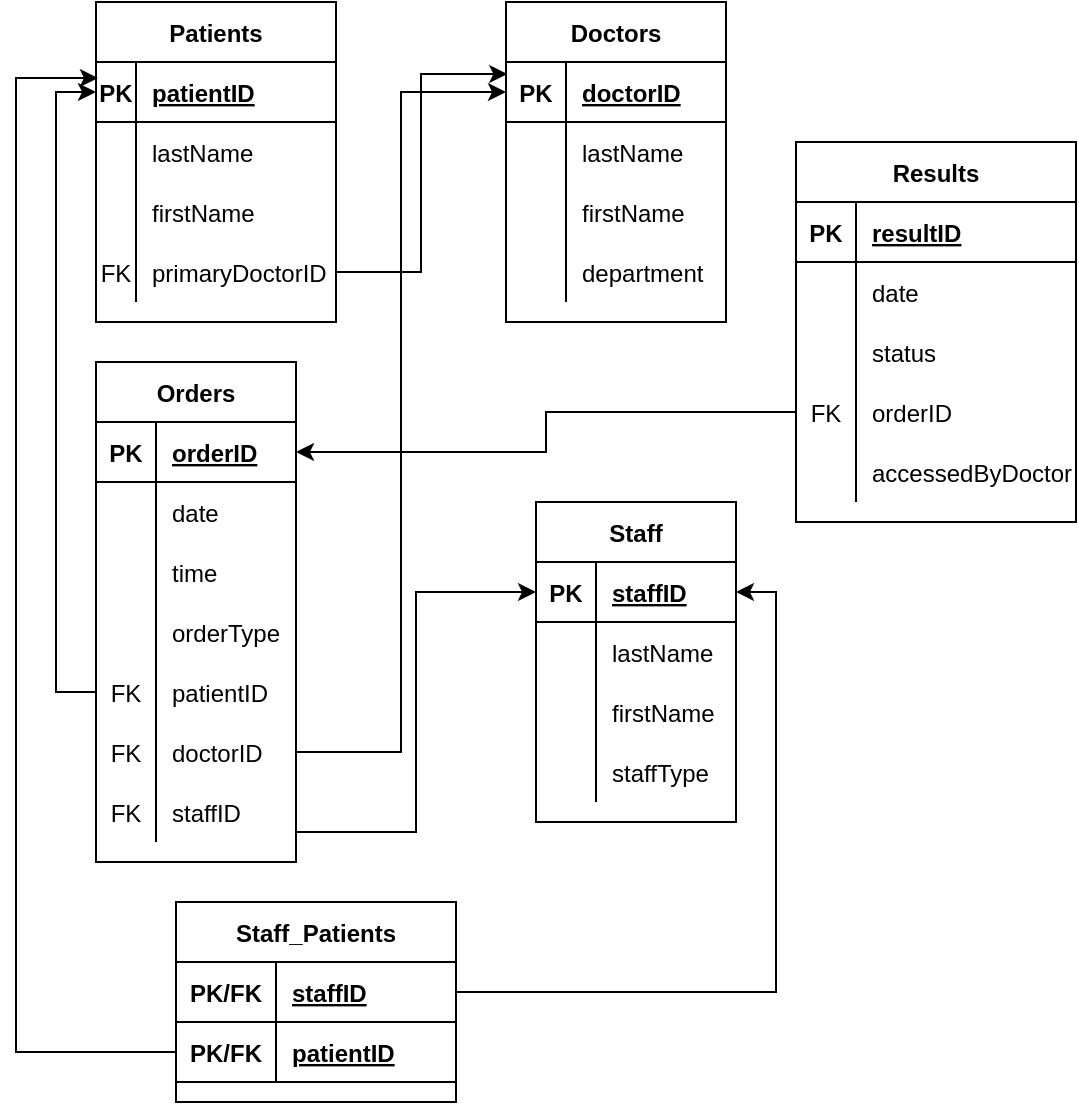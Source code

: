 <mxfile version="13.10.9" type="github"><diagram id="1gTcSTRerE9O9IHAqBUY" name="Page-1"><mxGraphModel dx="964" dy="842" grid="1" gridSize="10" guides="1" tooltips="1" connect="1" arrows="1" fold="1" page="1" pageScale="1" pageWidth="850" pageHeight="1100" math="0" shadow="0"><root><mxCell id="0"/><mxCell id="1" parent="0"/><mxCell id="Il_Cm6ebuPqQ7urjDI85-1" value="Doctors" style="shape=table;startSize=30;container=1;collapsible=1;childLayout=tableLayout;fixedRows=1;rowLines=0;fontStyle=1;align=center;resizeLast=1;" vertex="1" parent="1"><mxGeometry x="315" y="60" width="110" height="160" as="geometry"/></mxCell><mxCell id="Il_Cm6ebuPqQ7urjDI85-2" value="" style="shape=partialRectangle;collapsible=0;dropTarget=0;pointerEvents=0;fillColor=none;top=0;left=0;bottom=1;right=0;points=[[0,0.5],[1,0.5]];portConstraint=eastwest;" vertex="1" parent="Il_Cm6ebuPqQ7urjDI85-1"><mxGeometry y="30" width="110" height="30" as="geometry"/></mxCell><mxCell id="Il_Cm6ebuPqQ7urjDI85-3" value="PK" style="shape=partialRectangle;connectable=0;fillColor=none;top=0;left=0;bottom=0;right=0;fontStyle=1;overflow=hidden;" vertex="1" parent="Il_Cm6ebuPqQ7urjDI85-2"><mxGeometry width="30" height="30" as="geometry"/></mxCell><mxCell id="Il_Cm6ebuPqQ7urjDI85-4" value="doctorID" style="shape=partialRectangle;connectable=0;fillColor=none;top=0;left=0;bottom=0;right=0;align=left;spacingLeft=6;fontStyle=5;overflow=hidden;" vertex="1" parent="Il_Cm6ebuPqQ7urjDI85-2"><mxGeometry x="30" width="80" height="30" as="geometry"/></mxCell><mxCell id="Il_Cm6ebuPqQ7urjDI85-5" value="" style="shape=partialRectangle;collapsible=0;dropTarget=0;pointerEvents=0;fillColor=none;top=0;left=0;bottom=0;right=0;points=[[0,0.5],[1,0.5]];portConstraint=eastwest;" vertex="1" parent="Il_Cm6ebuPqQ7urjDI85-1"><mxGeometry y="60" width="110" height="30" as="geometry"/></mxCell><mxCell id="Il_Cm6ebuPqQ7urjDI85-6" value="" style="shape=partialRectangle;connectable=0;fillColor=none;top=0;left=0;bottom=0;right=0;editable=1;overflow=hidden;" vertex="1" parent="Il_Cm6ebuPqQ7urjDI85-5"><mxGeometry width="30" height="30" as="geometry"/></mxCell><mxCell id="Il_Cm6ebuPqQ7urjDI85-7" value="lastName" style="shape=partialRectangle;connectable=0;fillColor=none;top=0;left=0;bottom=0;right=0;align=left;spacingLeft=6;overflow=hidden;" vertex="1" parent="Il_Cm6ebuPqQ7urjDI85-5"><mxGeometry x="30" width="80" height="30" as="geometry"/></mxCell><mxCell id="Il_Cm6ebuPqQ7urjDI85-8" value="" style="shape=partialRectangle;collapsible=0;dropTarget=0;pointerEvents=0;fillColor=none;top=0;left=0;bottom=0;right=0;points=[[0,0.5],[1,0.5]];portConstraint=eastwest;" vertex="1" parent="Il_Cm6ebuPqQ7urjDI85-1"><mxGeometry y="90" width="110" height="30" as="geometry"/></mxCell><mxCell id="Il_Cm6ebuPqQ7urjDI85-9" value="" style="shape=partialRectangle;connectable=0;fillColor=none;top=0;left=0;bottom=0;right=0;editable=1;overflow=hidden;" vertex="1" parent="Il_Cm6ebuPqQ7urjDI85-8"><mxGeometry width="30" height="30" as="geometry"/></mxCell><mxCell id="Il_Cm6ebuPqQ7urjDI85-10" value="firstName" style="shape=partialRectangle;connectable=0;fillColor=none;top=0;left=0;bottom=0;right=0;align=left;spacingLeft=6;overflow=hidden;" vertex="1" parent="Il_Cm6ebuPqQ7urjDI85-8"><mxGeometry x="30" width="80" height="30" as="geometry"/></mxCell><mxCell id="Il_Cm6ebuPqQ7urjDI85-11" value="" style="shape=partialRectangle;collapsible=0;dropTarget=0;pointerEvents=0;fillColor=none;top=0;left=0;bottom=0;right=0;points=[[0,0.5],[1,0.5]];portConstraint=eastwest;" vertex="1" parent="Il_Cm6ebuPqQ7urjDI85-1"><mxGeometry y="120" width="110" height="30" as="geometry"/></mxCell><mxCell id="Il_Cm6ebuPqQ7urjDI85-12" value="" style="shape=partialRectangle;connectable=0;fillColor=none;top=0;left=0;bottom=0;right=0;editable=1;overflow=hidden;" vertex="1" parent="Il_Cm6ebuPqQ7urjDI85-11"><mxGeometry width="30" height="30" as="geometry"/></mxCell><mxCell id="Il_Cm6ebuPqQ7urjDI85-13" value="department" style="shape=partialRectangle;connectable=0;fillColor=none;top=0;left=0;bottom=0;right=0;align=left;spacingLeft=6;overflow=hidden;" vertex="1" parent="Il_Cm6ebuPqQ7urjDI85-11"><mxGeometry x="30" width="80" height="30" as="geometry"/></mxCell><mxCell id="Il_Cm6ebuPqQ7urjDI85-14" value="Patients" style="shape=table;startSize=30;container=1;collapsible=1;childLayout=tableLayout;fixedRows=1;rowLines=0;fontStyle=1;align=center;resizeLast=1;" vertex="1" parent="1"><mxGeometry x="110" y="60" width="120" height="160" as="geometry"/></mxCell><mxCell id="Il_Cm6ebuPqQ7urjDI85-15" value="" style="shape=partialRectangle;collapsible=0;dropTarget=0;pointerEvents=0;fillColor=none;top=0;left=0;bottom=1;right=0;points=[[0,0.5],[1,0.5]];portConstraint=eastwest;" vertex="1" parent="Il_Cm6ebuPqQ7urjDI85-14"><mxGeometry y="30" width="120" height="30" as="geometry"/></mxCell><mxCell id="Il_Cm6ebuPqQ7urjDI85-16" value="PK" style="shape=partialRectangle;connectable=0;fillColor=none;top=0;left=0;bottom=0;right=0;fontStyle=1;overflow=hidden;" vertex="1" parent="Il_Cm6ebuPqQ7urjDI85-15"><mxGeometry width="20" height="30" as="geometry"/></mxCell><mxCell id="Il_Cm6ebuPqQ7urjDI85-17" value="patientID" style="shape=partialRectangle;connectable=0;fillColor=none;top=0;left=0;bottom=0;right=0;align=left;spacingLeft=6;fontStyle=5;overflow=hidden;" vertex="1" parent="Il_Cm6ebuPqQ7urjDI85-15"><mxGeometry x="20" width="100" height="30" as="geometry"/></mxCell><mxCell id="Il_Cm6ebuPqQ7urjDI85-18" value="" style="shape=partialRectangle;collapsible=0;dropTarget=0;pointerEvents=0;fillColor=none;top=0;left=0;bottom=0;right=0;points=[[0,0.5],[1,0.5]];portConstraint=eastwest;" vertex="1" parent="Il_Cm6ebuPqQ7urjDI85-14"><mxGeometry y="60" width="120" height="30" as="geometry"/></mxCell><mxCell id="Il_Cm6ebuPqQ7urjDI85-19" value="" style="shape=partialRectangle;connectable=0;fillColor=none;top=0;left=0;bottom=0;right=0;editable=1;overflow=hidden;" vertex="1" parent="Il_Cm6ebuPqQ7urjDI85-18"><mxGeometry width="20" height="30" as="geometry"/></mxCell><mxCell id="Il_Cm6ebuPqQ7urjDI85-20" value="lastName" style="shape=partialRectangle;connectable=0;fillColor=none;top=0;left=0;bottom=0;right=0;align=left;spacingLeft=6;overflow=hidden;" vertex="1" parent="Il_Cm6ebuPqQ7urjDI85-18"><mxGeometry x="20" width="100" height="30" as="geometry"/></mxCell><mxCell id="Il_Cm6ebuPqQ7urjDI85-21" value="" style="shape=partialRectangle;collapsible=0;dropTarget=0;pointerEvents=0;fillColor=none;top=0;left=0;bottom=0;right=0;points=[[0,0.5],[1,0.5]];portConstraint=eastwest;" vertex="1" parent="Il_Cm6ebuPqQ7urjDI85-14"><mxGeometry y="90" width="120" height="30" as="geometry"/></mxCell><mxCell id="Il_Cm6ebuPqQ7urjDI85-22" value="" style="shape=partialRectangle;connectable=0;fillColor=none;top=0;left=0;bottom=0;right=0;editable=1;overflow=hidden;" vertex="1" parent="Il_Cm6ebuPqQ7urjDI85-21"><mxGeometry width="20" height="30" as="geometry"/></mxCell><mxCell id="Il_Cm6ebuPqQ7urjDI85-23" value="firstName" style="shape=partialRectangle;connectable=0;fillColor=none;top=0;left=0;bottom=0;right=0;align=left;spacingLeft=6;overflow=hidden;" vertex="1" parent="Il_Cm6ebuPqQ7urjDI85-21"><mxGeometry x="20" width="100" height="30" as="geometry"/></mxCell><mxCell id="Il_Cm6ebuPqQ7urjDI85-24" value="" style="shape=partialRectangle;collapsible=0;dropTarget=0;pointerEvents=0;fillColor=none;top=0;left=0;bottom=0;right=0;points=[[0,0.5],[1,0.5]];portConstraint=eastwest;" vertex="1" parent="Il_Cm6ebuPqQ7urjDI85-14"><mxGeometry y="120" width="120" height="30" as="geometry"/></mxCell><mxCell id="Il_Cm6ebuPqQ7urjDI85-25" value="FK" style="shape=partialRectangle;connectable=0;fillColor=none;top=0;left=0;bottom=0;right=0;editable=1;overflow=hidden;" vertex="1" parent="Il_Cm6ebuPqQ7urjDI85-24"><mxGeometry width="20" height="30" as="geometry"/></mxCell><mxCell id="Il_Cm6ebuPqQ7urjDI85-26" value="primaryDoctorID" style="shape=partialRectangle;connectable=0;fillColor=none;top=0;left=0;bottom=0;right=0;align=left;spacingLeft=6;overflow=hidden;" vertex="1" parent="Il_Cm6ebuPqQ7urjDI85-24"><mxGeometry x="20" width="100" height="30" as="geometry"/></mxCell><mxCell id="Il_Cm6ebuPqQ7urjDI85-32" style="edgeStyle=orthogonalEdgeStyle;rounded=0;orthogonalLoop=1;jettySize=auto;html=1;" edge="1" parent="Il_Cm6ebuPqQ7urjDI85-14" target="Il_Cm6ebuPqQ7urjDI85-24"><mxGeometry relative="1" as="geometry"><mxPoint y="135" as="sourcePoint"/><Array as="points"><mxPoint x="10" y="135"/><mxPoint x="10" y="135"/></Array></mxGeometry></mxCell><mxCell id="Il_Cm6ebuPqQ7urjDI85-27" style="edgeStyle=orthogonalEdgeStyle;rounded=0;orthogonalLoop=1;jettySize=auto;html=1;entryX=0.006;entryY=0.2;entryDx=0;entryDy=0;entryPerimeter=0;" edge="1" parent="1" source="Il_Cm6ebuPqQ7urjDI85-24" target="Il_Cm6ebuPqQ7urjDI85-2"><mxGeometry relative="1" as="geometry"/></mxCell><mxCell id="Il_Cm6ebuPqQ7urjDI85-34" value="Staff" style="shape=table;startSize=30;container=1;collapsible=1;childLayout=tableLayout;fixedRows=1;rowLines=0;fontStyle=1;align=center;resizeLast=1;" vertex="1" parent="1"><mxGeometry x="330" y="310" width="100" height="160" as="geometry"/></mxCell><mxCell id="Il_Cm6ebuPqQ7urjDI85-35" value="" style="shape=partialRectangle;collapsible=0;dropTarget=0;pointerEvents=0;fillColor=none;top=0;left=0;bottom=1;right=0;points=[[0,0.5],[1,0.5]];portConstraint=eastwest;" vertex="1" parent="Il_Cm6ebuPqQ7urjDI85-34"><mxGeometry y="30" width="100" height="30" as="geometry"/></mxCell><mxCell id="Il_Cm6ebuPqQ7urjDI85-36" value="PK" style="shape=partialRectangle;connectable=0;fillColor=none;top=0;left=0;bottom=0;right=0;fontStyle=1;overflow=hidden;" vertex="1" parent="Il_Cm6ebuPqQ7urjDI85-35"><mxGeometry width="30" height="30" as="geometry"/></mxCell><mxCell id="Il_Cm6ebuPqQ7urjDI85-37" value="staffID" style="shape=partialRectangle;connectable=0;fillColor=none;top=0;left=0;bottom=0;right=0;align=left;spacingLeft=6;fontStyle=5;overflow=hidden;" vertex="1" parent="Il_Cm6ebuPqQ7urjDI85-35"><mxGeometry x="30" width="70" height="30" as="geometry"/></mxCell><mxCell id="Il_Cm6ebuPqQ7urjDI85-38" value="" style="shape=partialRectangle;collapsible=0;dropTarget=0;pointerEvents=0;fillColor=none;top=0;left=0;bottom=0;right=0;points=[[0,0.5],[1,0.5]];portConstraint=eastwest;" vertex="1" parent="Il_Cm6ebuPqQ7urjDI85-34"><mxGeometry y="60" width="100" height="30" as="geometry"/></mxCell><mxCell id="Il_Cm6ebuPqQ7urjDI85-39" value="" style="shape=partialRectangle;connectable=0;fillColor=none;top=0;left=0;bottom=0;right=0;editable=1;overflow=hidden;" vertex="1" parent="Il_Cm6ebuPqQ7urjDI85-38"><mxGeometry width="30" height="30" as="geometry"/></mxCell><mxCell id="Il_Cm6ebuPqQ7urjDI85-40" value="lastName" style="shape=partialRectangle;connectable=0;fillColor=none;top=0;left=0;bottom=0;right=0;align=left;spacingLeft=6;overflow=hidden;" vertex="1" parent="Il_Cm6ebuPqQ7urjDI85-38"><mxGeometry x="30" width="70" height="30" as="geometry"/></mxCell><mxCell id="Il_Cm6ebuPqQ7urjDI85-41" value="" style="shape=partialRectangle;collapsible=0;dropTarget=0;pointerEvents=0;fillColor=none;top=0;left=0;bottom=0;right=0;points=[[0,0.5],[1,0.5]];portConstraint=eastwest;" vertex="1" parent="Il_Cm6ebuPqQ7urjDI85-34"><mxGeometry y="90" width="100" height="30" as="geometry"/></mxCell><mxCell id="Il_Cm6ebuPqQ7urjDI85-42" value="" style="shape=partialRectangle;connectable=0;fillColor=none;top=0;left=0;bottom=0;right=0;editable=1;overflow=hidden;" vertex="1" parent="Il_Cm6ebuPqQ7urjDI85-41"><mxGeometry width="30" height="30" as="geometry"/></mxCell><mxCell id="Il_Cm6ebuPqQ7urjDI85-43" value="firstName" style="shape=partialRectangle;connectable=0;fillColor=none;top=0;left=0;bottom=0;right=0;align=left;spacingLeft=6;overflow=hidden;" vertex="1" parent="Il_Cm6ebuPqQ7urjDI85-41"><mxGeometry x="30" width="70" height="30" as="geometry"/></mxCell><mxCell id="Il_Cm6ebuPqQ7urjDI85-44" value="" style="shape=partialRectangle;collapsible=0;dropTarget=0;pointerEvents=0;fillColor=none;top=0;left=0;bottom=0;right=0;points=[[0,0.5],[1,0.5]];portConstraint=eastwest;" vertex="1" parent="Il_Cm6ebuPqQ7urjDI85-34"><mxGeometry y="120" width="100" height="30" as="geometry"/></mxCell><mxCell id="Il_Cm6ebuPqQ7urjDI85-45" value="" style="shape=partialRectangle;connectable=0;fillColor=none;top=0;left=0;bottom=0;right=0;editable=1;overflow=hidden;" vertex="1" parent="Il_Cm6ebuPqQ7urjDI85-44"><mxGeometry width="30" height="30" as="geometry"/></mxCell><mxCell id="Il_Cm6ebuPqQ7urjDI85-46" value="staffType" style="shape=partialRectangle;connectable=0;fillColor=none;top=0;left=0;bottom=0;right=0;align=left;spacingLeft=6;overflow=hidden;" vertex="1" parent="Il_Cm6ebuPqQ7urjDI85-44"><mxGeometry x="30" width="70" height="30" as="geometry"/></mxCell><mxCell id="Il_Cm6ebuPqQ7urjDI85-48" value="Orders" style="shape=table;startSize=30;container=1;collapsible=1;childLayout=tableLayout;fixedRows=1;rowLines=0;fontStyle=1;align=center;resizeLast=1;" vertex="1" parent="1"><mxGeometry x="110" y="240" width="100" height="250" as="geometry"/></mxCell><mxCell id="Il_Cm6ebuPqQ7urjDI85-49" value="" style="shape=partialRectangle;collapsible=0;dropTarget=0;pointerEvents=0;fillColor=none;top=0;left=0;bottom=1;right=0;points=[[0,0.5],[1,0.5]];portConstraint=eastwest;" vertex="1" parent="Il_Cm6ebuPqQ7urjDI85-48"><mxGeometry y="30" width="100" height="30" as="geometry"/></mxCell><mxCell id="Il_Cm6ebuPqQ7urjDI85-50" value="PK" style="shape=partialRectangle;connectable=0;fillColor=none;top=0;left=0;bottom=0;right=0;fontStyle=1;overflow=hidden;" vertex="1" parent="Il_Cm6ebuPqQ7urjDI85-49"><mxGeometry width="30" height="30" as="geometry"/></mxCell><mxCell id="Il_Cm6ebuPqQ7urjDI85-51" value="orderID" style="shape=partialRectangle;connectable=0;fillColor=none;top=0;left=0;bottom=0;right=0;align=left;spacingLeft=6;fontStyle=5;overflow=hidden;" vertex="1" parent="Il_Cm6ebuPqQ7urjDI85-49"><mxGeometry x="30" width="70" height="30" as="geometry"/></mxCell><mxCell id="Il_Cm6ebuPqQ7urjDI85-52" value="" style="shape=partialRectangle;collapsible=0;dropTarget=0;pointerEvents=0;fillColor=none;top=0;left=0;bottom=0;right=0;points=[[0,0.5],[1,0.5]];portConstraint=eastwest;" vertex="1" parent="Il_Cm6ebuPqQ7urjDI85-48"><mxGeometry y="60" width="100" height="30" as="geometry"/></mxCell><mxCell id="Il_Cm6ebuPqQ7urjDI85-53" value="" style="shape=partialRectangle;connectable=0;fillColor=none;top=0;left=0;bottom=0;right=0;editable=1;overflow=hidden;" vertex="1" parent="Il_Cm6ebuPqQ7urjDI85-52"><mxGeometry width="30" height="30" as="geometry"/></mxCell><mxCell id="Il_Cm6ebuPqQ7urjDI85-54" value="date" style="shape=partialRectangle;connectable=0;fillColor=none;top=0;left=0;bottom=0;right=0;align=left;spacingLeft=6;overflow=hidden;" vertex="1" parent="Il_Cm6ebuPqQ7urjDI85-52"><mxGeometry x="30" width="70" height="30" as="geometry"/></mxCell><mxCell id="Il_Cm6ebuPqQ7urjDI85-55" value="" style="shape=partialRectangle;collapsible=0;dropTarget=0;pointerEvents=0;fillColor=none;top=0;left=0;bottom=0;right=0;points=[[0,0.5],[1,0.5]];portConstraint=eastwest;" vertex="1" parent="Il_Cm6ebuPqQ7urjDI85-48"><mxGeometry y="90" width="100" height="30" as="geometry"/></mxCell><mxCell id="Il_Cm6ebuPqQ7urjDI85-56" value="" style="shape=partialRectangle;connectable=0;fillColor=none;top=0;left=0;bottom=0;right=0;editable=1;overflow=hidden;" vertex="1" parent="Il_Cm6ebuPqQ7urjDI85-55"><mxGeometry width="30" height="30" as="geometry"/></mxCell><mxCell id="Il_Cm6ebuPqQ7urjDI85-57" value="time" style="shape=partialRectangle;connectable=0;fillColor=none;top=0;left=0;bottom=0;right=0;align=left;spacingLeft=6;overflow=hidden;" vertex="1" parent="Il_Cm6ebuPqQ7urjDI85-55"><mxGeometry x="30" width="70" height="30" as="geometry"/></mxCell><mxCell id="Il_Cm6ebuPqQ7urjDI85-58" value="" style="shape=partialRectangle;collapsible=0;dropTarget=0;pointerEvents=0;fillColor=none;top=0;left=0;bottom=0;right=0;points=[[0,0.5],[1,0.5]];portConstraint=eastwest;" vertex="1" parent="Il_Cm6ebuPqQ7urjDI85-48"><mxGeometry y="120" width="100" height="30" as="geometry"/></mxCell><mxCell id="Il_Cm6ebuPqQ7urjDI85-59" value="" style="shape=partialRectangle;connectable=0;fillColor=none;top=0;left=0;bottom=0;right=0;editable=1;overflow=hidden;" vertex="1" parent="Il_Cm6ebuPqQ7urjDI85-58"><mxGeometry width="30" height="30" as="geometry"/></mxCell><mxCell id="Il_Cm6ebuPqQ7urjDI85-60" value="orderType" style="shape=partialRectangle;connectable=0;fillColor=none;top=0;left=0;bottom=0;right=0;align=left;spacingLeft=6;overflow=hidden;" vertex="1" parent="Il_Cm6ebuPqQ7urjDI85-58"><mxGeometry x="30" width="70" height="30" as="geometry"/></mxCell><mxCell id="Il_Cm6ebuPqQ7urjDI85-61" value="" style="shape=partialRectangle;collapsible=0;dropTarget=0;pointerEvents=0;fillColor=none;top=0;left=0;bottom=0;right=0;points=[[0,0.5],[1,0.5]];portConstraint=eastwest;" vertex="1" parent="Il_Cm6ebuPqQ7urjDI85-48"><mxGeometry y="150" width="100" height="30" as="geometry"/></mxCell><mxCell id="Il_Cm6ebuPqQ7urjDI85-62" value="FK" style="shape=partialRectangle;connectable=0;fillColor=none;top=0;left=0;bottom=0;right=0;editable=1;overflow=hidden;" vertex="1" parent="Il_Cm6ebuPqQ7urjDI85-61"><mxGeometry width="30" height="30" as="geometry"/></mxCell><mxCell id="Il_Cm6ebuPqQ7urjDI85-63" value="patientID" style="shape=partialRectangle;connectable=0;fillColor=none;top=0;left=0;bottom=0;right=0;align=left;spacingLeft=6;overflow=hidden;" vertex="1" parent="Il_Cm6ebuPqQ7urjDI85-61"><mxGeometry x="30" width="70" height="30" as="geometry"/></mxCell><mxCell id="Il_Cm6ebuPqQ7urjDI85-64" value="" style="shape=partialRectangle;collapsible=0;dropTarget=0;pointerEvents=0;fillColor=none;top=0;left=0;bottom=0;right=0;points=[[0,0.5],[1,0.5]];portConstraint=eastwest;" vertex="1" parent="Il_Cm6ebuPqQ7urjDI85-48"><mxGeometry y="180" width="100" height="30" as="geometry"/></mxCell><mxCell id="Il_Cm6ebuPqQ7urjDI85-65" value="FK" style="shape=partialRectangle;connectable=0;fillColor=none;top=0;left=0;bottom=0;right=0;editable=1;overflow=hidden;" vertex="1" parent="Il_Cm6ebuPqQ7urjDI85-64"><mxGeometry width="30" height="30" as="geometry"/></mxCell><mxCell id="Il_Cm6ebuPqQ7urjDI85-66" value="doctorID" style="shape=partialRectangle;connectable=0;fillColor=none;top=0;left=0;bottom=0;right=0;align=left;spacingLeft=6;overflow=hidden;" vertex="1" parent="Il_Cm6ebuPqQ7urjDI85-64"><mxGeometry x="30" width="70" height="30" as="geometry"/></mxCell><mxCell id="Il_Cm6ebuPqQ7urjDI85-86" value="" style="shape=partialRectangle;collapsible=0;dropTarget=0;pointerEvents=0;fillColor=none;top=0;left=0;bottom=0;right=0;points=[[0,0.5],[1,0.5]];portConstraint=eastwest;" vertex="1" parent="Il_Cm6ebuPqQ7urjDI85-48"><mxGeometry y="210" width="100" height="30" as="geometry"/></mxCell><mxCell id="Il_Cm6ebuPqQ7urjDI85-87" value="FK" style="shape=partialRectangle;connectable=0;fillColor=none;top=0;left=0;bottom=0;right=0;editable=1;overflow=hidden;" vertex="1" parent="Il_Cm6ebuPqQ7urjDI85-86"><mxGeometry width="30" height="30" as="geometry"/></mxCell><mxCell id="Il_Cm6ebuPqQ7urjDI85-88" value="staffID" style="shape=partialRectangle;connectable=0;fillColor=none;top=0;left=0;bottom=0;right=0;align=left;spacingLeft=6;overflow=hidden;" vertex="1" parent="Il_Cm6ebuPqQ7urjDI85-86"><mxGeometry x="30" width="70" height="30" as="geometry"/></mxCell><mxCell id="Il_Cm6ebuPqQ7urjDI85-67" value="Results" style="shape=table;startSize=30;container=1;collapsible=1;childLayout=tableLayout;fixedRows=1;rowLines=0;fontStyle=1;align=center;resizeLast=1;" vertex="1" parent="1"><mxGeometry x="460" y="130" width="140" height="190" as="geometry"/></mxCell><mxCell id="Il_Cm6ebuPqQ7urjDI85-68" value="" style="shape=partialRectangle;collapsible=0;dropTarget=0;pointerEvents=0;fillColor=none;top=0;left=0;bottom=1;right=0;points=[[0,0.5],[1,0.5]];portConstraint=eastwest;" vertex="1" parent="Il_Cm6ebuPqQ7urjDI85-67"><mxGeometry y="30" width="140" height="30" as="geometry"/></mxCell><mxCell id="Il_Cm6ebuPqQ7urjDI85-69" value="PK" style="shape=partialRectangle;connectable=0;fillColor=none;top=0;left=0;bottom=0;right=0;fontStyle=1;overflow=hidden;" vertex="1" parent="Il_Cm6ebuPqQ7urjDI85-68"><mxGeometry width="30" height="30" as="geometry"/></mxCell><mxCell id="Il_Cm6ebuPqQ7urjDI85-70" value="resultID" style="shape=partialRectangle;connectable=0;fillColor=none;top=0;left=0;bottom=0;right=0;align=left;spacingLeft=6;fontStyle=5;overflow=hidden;" vertex="1" parent="Il_Cm6ebuPqQ7urjDI85-68"><mxGeometry x="30" width="110" height="30" as="geometry"/></mxCell><mxCell id="Il_Cm6ebuPqQ7urjDI85-71" value="" style="shape=partialRectangle;collapsible=0;dropTarget=0;pointerEvents=0;fillColor=none;top=0;left=0;bottom=0;right=0;points=[[0,0.5],[1,0.5]];portConstraint=eastwest;" vertex="1" parent="Il_Cm6ebuPqQ7urjDI85-67"><mxGeometry y="60" width="140" height="30" as="geometry"/></mxCell><mxCell id="Il_Cm6ebuPqQ7urjDI85-72" value="" style="shape=partialRectangle;connectable=0;fillColor=none;top=0;left=0;bottom=0;right=0;editable=1;overflow=hidden;" vertex="1" parent="Il_Cm6ebuPqQ7urjDI85-71"><mxGeometry width="30" height="30" as="geometry"/></mxCell><mxCell id="Il_Cm6ebuPqQ7urjDI85-73" value="date" style="shape=partialRectangle;connectable=0;fillColor=none;top=0;left=0;bottom=0;right=0;align=left;spacingLeft=6;overflow=hidden;" vertex="1" parent="Il_Cm6ebuPqQ7urjDI85-71"><mxGeometry x="30" width="110" height="30" as="geometry"/></mxCell><mxCell id="Il_Cm6ebuPqQ7urjDI85-74" value="" style="shape=partialRectangle;collapsible=0;dropTarget=0;pointerEvents=0;fillColor=none;top=0;left=0;bottom=0;right=0;points=[[0,0.5],[1,0.5]];portConstraint=eastwest;" vertex="1" parent="Il_Cm6ebuPqQ7urjDI85-67"><mxGeometry y="90" width="140" height="30" as="geometry"/></mxCell><mxCell id="Il_Cm6ebuPqQ7urjDI85-75" value="" style="shape=partialRectangle;connectable=0;fillColor=none;top=0;left=0;bottom=0;right=0;editable=1;overflow=hidden;" vertex="1" parent="Il_Cm6ebuPqQ7urjDI85-74"><mxGeometry width="30" height="30" as="geometry"/></mxCell><mxCell id="Il_Cm6ebuPqQ7urjDI85-76" value="status" style="shape=partialRectangle;connectable=0;fillColor=none;top=0;left=0;bottom=0;right=0;align=left;spacingLeft=6;overflow=hidden;" vertex="1" parent="Il_Cm6ebuPqQ7urjDI85-74"><mxGeometry x="30" width="110" height="30" as="geometry"/></mxCell><mxCell id="Il_Cm6ebuPqQ7urjDI85-77" value="" style="shape=partialRectangle;collapsible=0;dropTarget=0;pointerEvents=0;fillColor=none;top=0;left=0;bottom=0;right=0;points=[[0,0.5],[1,0.5]];portConstraint=eastwest;" vertex="1" parent="Il_Cm6ebuPqQ7urjDI85-67"><mxGeometry y="120" width="140" height="30" as="geometry"/></mxCell><mxCell id="Il_Cm6ebuPqQ7urjDI85-78" value="FK" style="shape=partialRectangle;connectable=0;fillColor=none;top=0;left=0;bottom=0;right=0;editable=1;overflow=hidden;" vertex="1" parent="Il_Cm6ebuPqQ7urjDI85-77"><mxGeometry width="30" height="30" as="geometry"/></mxCell><mxCell id="Il_Cm6ebuPqQ7urjDI85-79" value="orderID" style="shape=partialRectangle;connectable=0;fillColor=none;top=0;left=0;bottom=0;right=0;align=left;spacingLeft=6;overflow=hidden;" vertex="1" parent="Il_Cm6ebuPqQ7urjDI85-77"><mxGeometry x="30" width="110" height="30" as="geometry"/></mxCell><mxCell id="Il_Cm6ebuPqQ7urjDI85-80" value="" style="shape=partialRectangle;collapsible=0;dropTarget=0;pointerEvents=0;fillColor=none;top=0;left=0;bottom=0;right=0;points=[[0,0.5],[1,0.5]];portConstraint=eastwest;" vertex="1" parent="Il_Cm6ebuPqQ7urjDI85-67"><mxGeometry y="150" width="140" height="30" as="geometry"/></mxCell><mxCell id="Il_Cm6ebuPqQ7urjDI85-81" value="" style="shape=partialRectangle;connectable=0;fillColor=none;top=0;left=0;bottom=0;right=0;editable=1;overflow=hidden;" vertex="1" parent="Il_Cm6ebuPqQ7urjDI85-80"><mxGeometry width="30" height="30" as="geometry"/></mxCell><mxCell id="Il_Cm6ebuPqQ7urjDI85-82" value="accessedByDoctor" style="shape=partialRectangle;connectable=0;fillColor=none;top=0;left=0;bottom=0;right=0;align=left;spacingLeft=6;overflow=hidden;" vertex="1" parent="Il_Cm6ebuPqQ7urjDI85-80"><mxGeometry x="30" width="110" height="30" as="geometry"/></mxCell><mxCell id="Il_Cm6ebuPqQ7urjDI85-89" style="edgeStyle=orthogonalEdgeStyle;rounded=0;orthogonalLoop=1;jettySize=auto;html=1;entryX=0;entryY=0.5;entryDx=0;entryDy=0;exitX=1;exitY=0.5;exitDx=0;exitDy=0;" edge="1" parent="1" source="Il_Cm6ebuPqQ7urjDI85-64" target="Il_Cm6ebuPqQ7urjDI85-2"><mxGeometry relative="1" as="geometry"><mxPoint x="350" y="105" as="targetPoint"/></mxGeometry></mxCell><mxCell id="Il_Cm6ebuPqQ7urjDI85-91" style="edgeStyle=orthogonalEdgeStyle;rounded=0;orthogonalLoop=1;jettySize=auto;html=1;exitX=1;exitY=0.833;exitDx=0;exitDy=0;entryX=0;entryY=0.5;entryDx=0;entryDy=0;exitPerimeter=0;" edge="1" parent="1" source="Il_Cm6ebuPqQ7urjDI85-86" target="Il_Cm6ebuPqQ7urjDI85-35"><mxGeometry relative="1" as="geometry"/></mxCell><mxCell id="Il_Cm6ebuPqQ7urjDI85-93" style="edgeStyle=orthogonalEdgeStyle;rounded=0;orthogonalLoop=1;jettySize=auto;html=1;exitX=0;exitY=0.5;exitDx=0;exitDy=0;entryX=0;entryY=0.5;entryDx=0;entryDy=0;" edge="1" parent="1" source="Il_Cm6ebuPqQ7urjDI85-61" target="Il_Cm6ebuPqQ7urjDI85-15"><mxGeometry relative="1" as="geometry"/></mxCell><mxCell id="Il_Cm6ebuPqQ7urjDI85-95" style="edgeStyle=orthogonalEdgeStyle;rounded=0;orthogonalLoop=1;jettySize=auto;html=1;exitX=0;exitY=0.5;exitDx=0;exitDy=0;entryX=1;entryY=0.5;entryDx=0;entryDy=0;" edge="1" parent="1" source="Il_Cm6ebuPqQ7urjDI85-77" target="Il_Cm6ebuPqQ7urjDI85-49"><mxGeometry relative="1" as="geometry"/></mxCell><mxCell id="Il_Cm6ebuPqQ7urjDI85-96" value="Staff_Patients" style="shape=table;startSize=30;container=1;collapsible=1;childLayout=tableLayout;fixedRows=1;rowLines=0;fontStyle=1;align=center;resizeLast=1;" vertex="1" parent="1"><mxGeometry x="150" y="510" width="140" height="100" as="geometry"/></mxCell><mxCell id="Il_Cm6ebuPqQ7urjDI85-97" value="" style="shape=partialRectangle;collapsible=0;dropTarget=0;pointerEvents=0;fillColor=none;top=0;left=0;bottom=1;right=0;points=[[0,0.5],[1,0.5]];portConstraint=eastwest;" vertex="1" parent="Il_Cm6ebuPqQ7urjDI85-96"><mxGeometry y="30" width="140" height="30" as="geometry"/></mxCell><mxCell id="Il_Cm6ebuPqQ7urjDI85-98" value="PK/FK" style="shape=partialRectangle;connectable=0;fillColor=none;top=0;left=0;bottom=0;right=0;fontStyle=1;overflow=hidden;" vertex="1" parent="Il_Cm6ebuPqQ7urjDI85-97"><mxGeometry width="50" height="30" as="geometry"/></mxCell><mxCell id="Il_Cm6ebuPqQ7urjDI85-99" value="staffID" style="shape=partialRectangle;connectable=0;fillColor=none;top=0;left=0;bottom=0;right=0;align=left;spacingLeft=6;fontStyle=5;overflow=hidden;" vertex="1" parent="Il_Cm6ebuPqQ7urjDI85-97"><mxGeometry x="50" width="90" height="30" as="geometry"/></mxCell><mxCell id="Il_Cm6ebuPqQ7urjDI85-109" value="" style="shape=partialRectangle;collapsible=0;dropTarget=0;pointerEvents=0;fillColor=none;top=0;left=0;bottom=1;right=0;points=[[0,0.5],[1,0.5]];portConstraint=eastwest;" vertex="1" parent="Il_Cm6ebuPqQ7urjDI85-96"><mxGeometry y="60" width="140" height="30" as="geometry"/></mxCell><mxCell id="Il_Cm6ebuPqQ7urjDI85-110" value="PK/FK" style="shape=partialRectangle;connectable=0;fillColor=none;top=0;left=0;bottom=0;right=0;fontStyle=1;overflow=hidden;" vertex="1" parent="Il_Cm6ebuPqQ7urjDI85-109"><mxGeometry width="50" height="30" as="geometry"/></mxCell><mxCell id="Il_Cm6ebuPqQ7urjDI85-111" value="patientID" style="shape=partialRectangle;connectable=0;fillColor=none;top=0;left=0;bottom=0;right=0;align=left;spacingLeft=6;fontStyle=5;overflow=hidden;" vertex="1" parent="Il_Cm6ebuPqQ7urjDI85-109"><mxGeometry x="50" width="90" height="30" as="geometry"/></mxCell><mxCell id="Il_Cm6ebuPqQ7urjDI85-115" style="edgeStyle=orthogonalEdgeStyle;rounded=0;orthogonalLoop=1;jettySize=auto;html=1;exitX=1;exitY=0.5;exitDx=0;exitDy=0;entryX=1;entryY=0.5;entryDx=0;entryDy=0;" edge="1" parent="1" source="Il_Cm6ebuPqQ7urjDI85-97" target="Il_Cm6ebuPqQ7urjDI85-35"><mxGeometry relative="1" as="geometry"/></mxCell><mxCell id="Il_Cm6ebuPqQ7urjDI85-116" style="edgeStyle=orthogonalEdgeStyle;rounded=0;orthogonalLoop=1;jettySize=auto;html=1;exitX=0;exitY=0.5;exitDx=0;exitDy=0;entryX=0.008;entryY=0.267;entryDx=0;entryDy=0;entryPerimeter=0;" edge="1" parent="1" source="Il_Cm6ebuPqQ7urjDI85-109" target="Il_Cm6ebuPqQ7urjDI85-15"><mxGeometry relative="1" as="geometry"><Array as="points"><mxPoint x="70" y="585"/><mxPoint x="70" y="98"/></Array></mxGeometry></mxCell></root></mxGraphModel></diagram></mxfile>